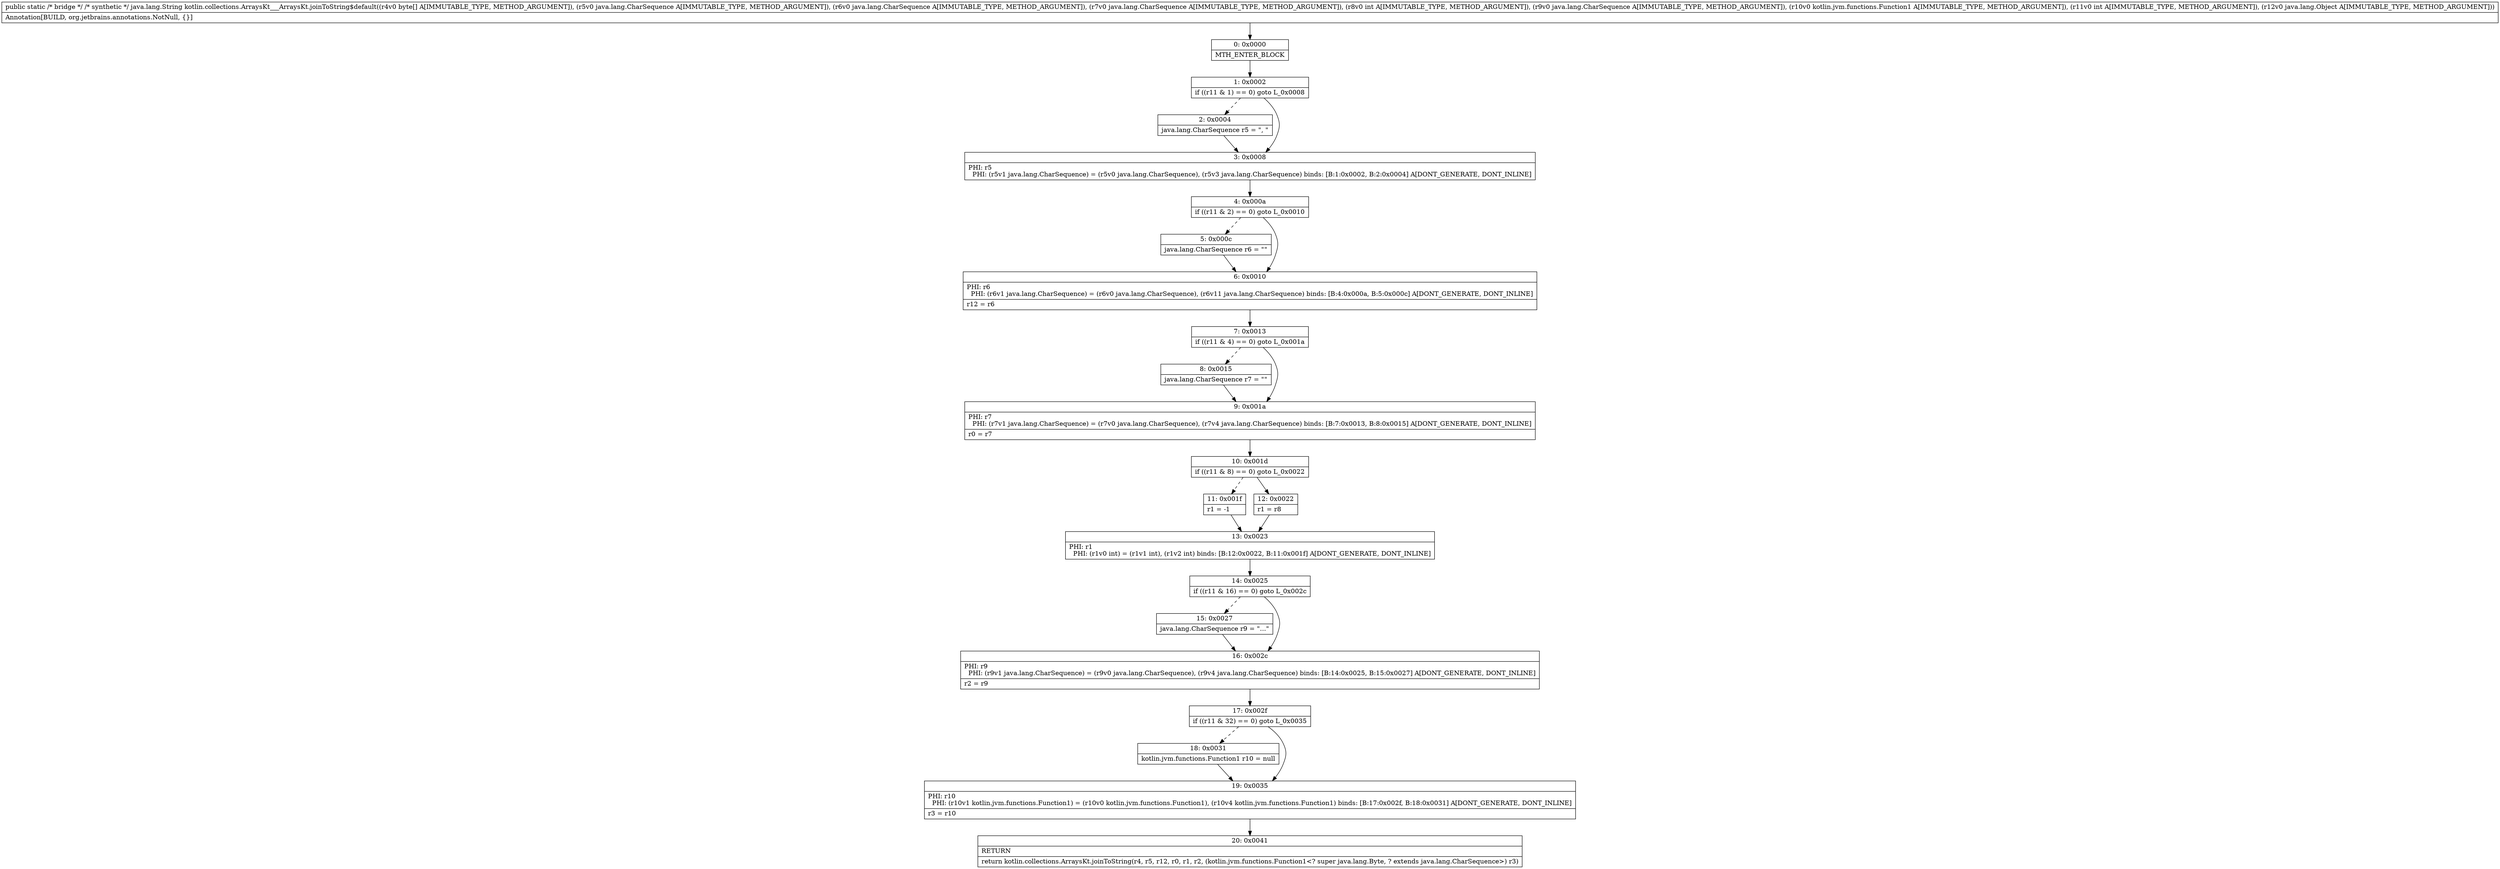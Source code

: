 digraph "CFG forkotlin.collections.ArraysKt___ArraysKt.joinToString$default([BLjava\/lang\/CharSequence;Ljava\/lang\/CharSequence;Ljava\/lang\/CharSequence;ILjava\/lang\/CharSequence;Lkotlin\/jvm\/functions\/Function1;ILjava\/lang\/Object;)Ljava\/lang\/String;" {
Node_0 [shape=record,label="{0\:\ 0x0000|MTH_ENTER_BLOCK\l}"];
Node_1 [shape=record,label="{1\:\ 0x0002|if ((r11 & 1) == 0) goto L_0x0008\l}"];
Node_2 [shape=record,label="{2\:\ 0x0004|java.lang.CharSequence r5 = \", \"\l}"];
Node_3 [shape=record,label="{3\:\ 0x0008|PHI: r5 \l  PHI: (r5v1 java.lang.CharSequence) = (r5v0 java.lang.CharSequence), (r5v3 java.lang.CharSequence) binds: [B:1:0x0002, B:2:0x0004] A[DONT_GENERATE, DONT_INLINE]\l}"];
Node_4 [shape=record,label="{4\:\ 0x000a|if ((r11 & 2) == 0) goto L_0x0010\l}"];
Node_5 [shape=record,label="{5\:\ 0x000c|java.lang.CharSequence r6 = \"\"\l}"];
Node_6 [shape=record,label="{6\:\ 0x0010|PHI: r6 \l  PHI: (r6v1 java.lang.CharSequence) = (r6v0 java.lang.CharSequence), (r6v11 java.lang.CharSequence) binds: [B:4:0x000a, B:5:0x000c] A[DONT_GENERATE, DONT_INLINE]\l|r12 = r6\l}"];
Node_7 [shape=record,label="{7\:\ 0x0013|if ((r11 & 4) == 0) goto L_0x001a\l}"];
Node_8 [shape=record,label="{8\:\ 0x0015|java.lang.CharSequence r7 = \"\"\l}"];
Node_9 [shape=record,label="{9\:\ 0x001a|PHI: r7 \l  PHI: (r7v1 java.lang.CharSequence) = (r7v0 java.lang.CharSequence), (r7v4 java.lang.CharSequence) binds: [B:7:0x0013, B:8:0x0015] A[DONT_GENERATE, DONT_INLINE]\l|r0 = r7\l}"];
Node_10 [shape=record,label="{10\:\ 0x001d|if ((r11 & 8) == 0) goto L_0x0022\l}"];
Node_11 [shape=record,label="{11\:\ 0x001f|r1 = \-1\l}"];
Node_12 [shape=record,label="{12\:\ 0x0022|r1 = r8\l}"];
Node_13 [shape=record,label="{13\:\ 0x0023|PHI: r1 \l  PHI: (r1v0 int) = (r1v1 int), (r1v2 int) binds: [B:12:0x0022, B:11:0x001f] A[DONT_GENERATE, DONT_INLINE]\l}"];
Node_14 [shape=record,label="{14\:\ 0x0025|if ((r11 & 16) == 0) goto L_0x002c\l}"];
Node_15 [shape=record,label="{15\:\ 0x0027|java.lang.CharSequence r9 = \"...\"\l}"];
Node_16 [shape=record,label="{16\:\ 0x002c|PHI: r9 \l  PHI: (r9v1 java.lang.CharSequence) = (r9v0 java.lang.CharSequence), (r9v4 java.lang.CharSequence) binds: [B:14:0x0025, B:15:0x0027] A[DONT_GENERATE, DONT_INLINE]\l|r2 = r9\l}"];
Node_17 [shape=record,label="{17\:\ 0x002f|if ((r11 & 32) == 0) goto L_0x0035\l}"];
Node_18 [shape=record,label="{18\:\ 0x0031|kotlin.jvm.functions.Function1 r10 = null\l}"];
Node_19 [shape=record,label="{19\:\ 0x0035|PHI: r10 \l  PHI: (r10v1 kotlin.jvm.functions.Function1) = (r10v0 kotlin.jvm.functions.Function1), (r10v4 kotlin.jvm.functions.Function1) binds: [B:17:0x002f, B:18:0x0031] A[DONT_GENERATE, DONT_INLINE]\l|r3 = r10\l}"];
Node_20 [shape=record,label="{20\:\ 0x0041|RETURN\l|return kotlin.collections.ArraysKt.joinToString(r4, r5, r12, r0, r1, r2, (kotlin.jvm.functions.Function1\<? super java.lang.Byte, ? extends java.lang.CharSequence\>) r3)\l}"];
MethodNode[shape=record,label="{public static \/* bridge *\/ \/* synthetic *\/ java.lang.String kotlin.collections.ArraysKt___ArraysKt.joinToString$default((r4v0 byte[] A[IMMUTABLE_TYPE, METHOD_ARGUMENT]), (r5v0 java.lang.CharSequence A[IMMUTABLE_TYPE, METHOD_ARGUMENT]), (r6v0 java.lang.CharSequence A[IMMUTABLE_TYPE, METHOD_ARGUMENT]), (r7v0 java.lang.CharSequence A[IMMUTABLE_TYPE, METHOD_ARGUMENT]), (r8v0 int A[IMMUTABLE_TYPE, METHOD_ARGUMENT]), (r9v0 java.lang.CharSequence A[IMMUTABLE_TYPE, METHOD_ARGUMENT]), (r10v0 kotlin.jvm.functions.Function1 A[IMMUTABLE_TYPE, METHOD_ARGUMENT]), (r11v0 int A[IMMUTABLE_TYPE, METHOD_ARGUMENT]), (r12v0 java.lang.Object A[IMMUTABLE_TYPE, METHOD_ARGUMENT]))  | Annotation[BUILD, org.jetbrains.annotations.NotNull, \{\}]\l}"];
MethodNode -> Node_0;
Node_0 -> Node_1;
Node_1 -> Node_2[style=dashed];
Node_1 -> Node_3;
Node_2 -> Node_3;
Node_3 -> Node_4;
Node_4 -> Node_5[style=dashed];
Node_4 -> Node_6;
Node_5 -> Node_6;
Node_6 -> Node_7;
Node_7 -> Node_8[style=dashed];
Node_7 -> Node_9;
Node_8 -> Node_9;
Node_9 -> Node_10;
Node_10 -> Node_11[style=dashed];
Node_10 -> Node_12;
Node_11 -> Node_13;
Node_12 -> Node_13;
Node_13 -> Node_14;
Node_14 -> Node_15[style=dashed];
Node_14 -> Node_16;
Node_15 -> Node_16;
Node_16 -> Node_17;
Node_17 -> Node_18[style=dashed];
Node_17 -> Node_19;
Node_18 -> Node_19;
Node_19 -> Node_20;
}


